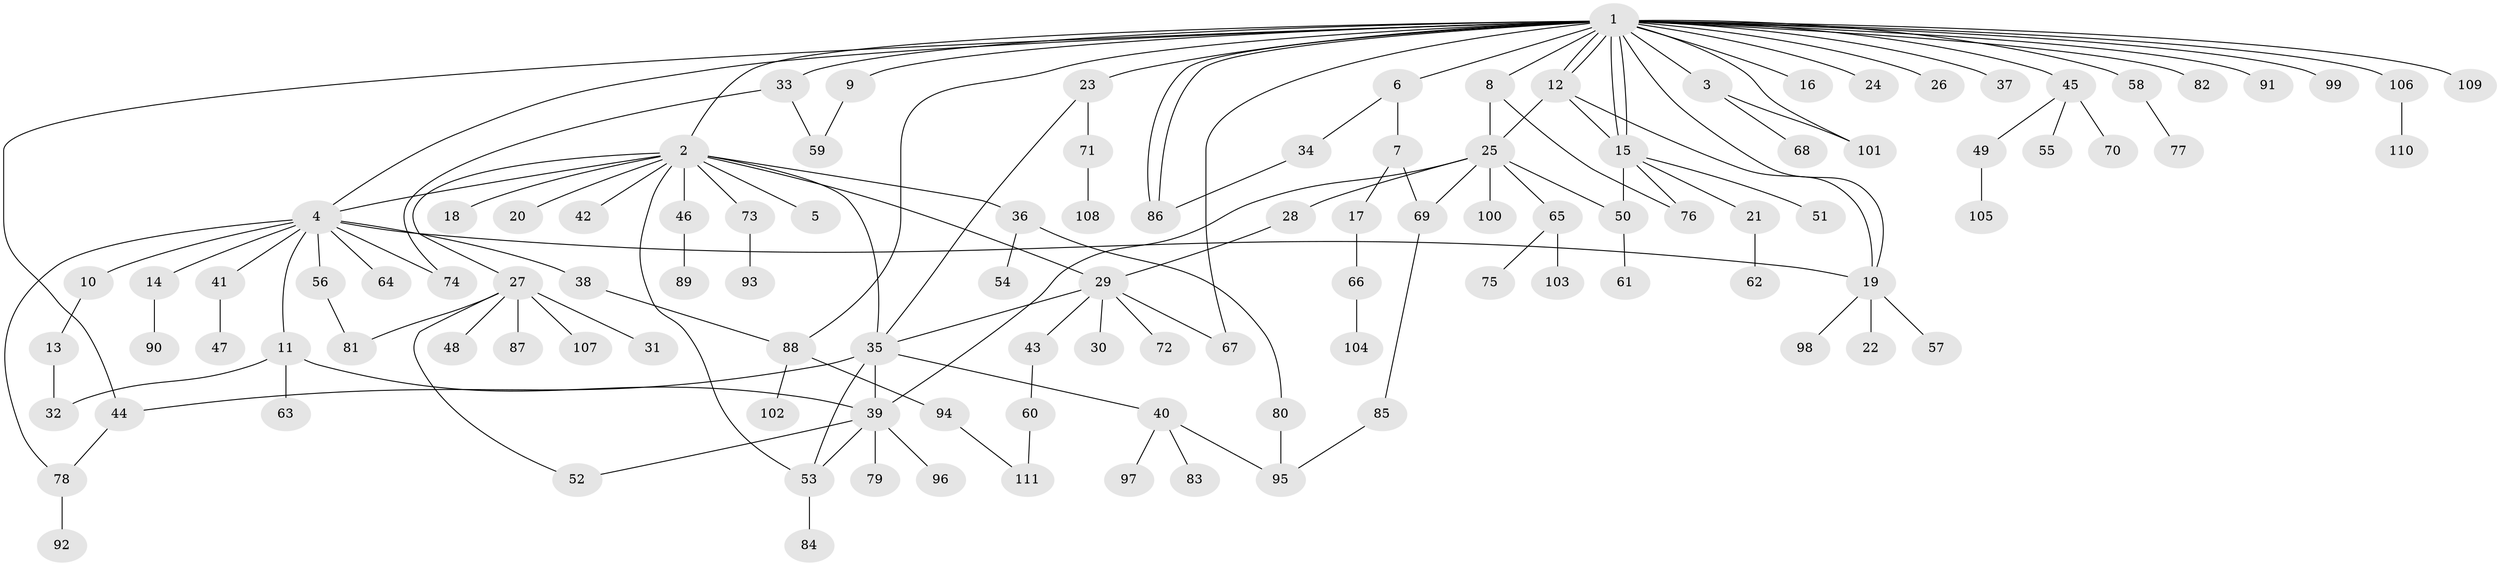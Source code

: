 // coarse degree distribution, {23: 0.022727272727272728, 11: 0.045454545454545456, 2: 0.22727272727272727, 9: 0.045454545454545456, 1: 0.5909090909090909, 5: 0.022727272727272728, 3: 0.045454545454545456}
// Generated by graph-tools (version 1.1) at 2025/18/03/04/25 18:18:02]
// undirected, 111 vertices, 142 edges
graph export_dot {
graph [start="1"]
  node [color=gray90,style=filled];
  1;
  2;
  3;
  4;
  5;
  6;
  7;
  8;
  9;
  10;
  11;
  12;
  13;
  14;
  15;
  16;
  17;
  18;
  19;
  20;
  21;
  22;
  23;
  24;
  25;
  26;
  27;
  28;
  29;
  30;
  31;
  32;
  33;
  34;
  35;
  36;
  37;
  38;
  39;
  40;
  41;
  42;
  43;
  44;
  45;
  46;
  47;
  48;
  49;
  50;
  51;
  52;
  53;
  54;
  55;
  56;
  57;
  58;
  59;
  60;
  61;
  62;
  63;
  64;
  65;
  66;
  67;
  68;
  69;
  70;
  71;
  72;
  73;
  74;
  75;
  76;
  77;
  78;
  79;
  80;
  81;
  82;
  83;
  84;
  85;
  86;
  87;
  88;
  89;
  90;
  91;
  92;
  93;
  94;
  95;
  96;
  97;
  98;
  99;
  100;
  101;
  102;
  103;
  104;
  105;
  106;
  107;
  108;
  109;
  110;
  111;
  1 -- 2;
  1 -- 3;
  1 -- 4;
  1 -- 6;
  1 -- 8;
  1 -- 9;
  1 -- 12;
  1 -- 12;
  1 -- 15;
  1 -- 15;
  1 -- 16;
  1 -- 19;
  1 -- 23;
  1 -- 24;
  1 -- 26;
  1 -- 33;
  1 -- 37;
  1 -- 44;
  1 -- 45;
  1 -- 58;
  1 -- 67;
  1 -- 82;
  1 -- 86;
  1 -- 86;
  1 -- 88;
  1 -- 91;
  1 -- 99;
  1 -- 101;
  1 -- 106;
  1 -- 109;
  2 -- 4;
  2 -- 5;
  2 -- 18;
  2 -- 20;
  2 -- 27;
  2 -- 29;
  2 -- 35;
  2 -- 36;
  2 -- 42;
  2 -- 46;
  2 -- 53;
  2 -- 73;
  3 -- 68;
  3 -- 101;
  4 -- 10;
  4 -- 11;
  4 -- 14;
  4 -- 19;
  4 -- 38;
  4 -- 41;
  4 -- 56;
  4 -- 64;
  4 -- 74;
  4 -- 78;
  6 -- 7;
  6 -- 34;
  7 -- 17;
  7 -- 69;
  8 -- 25;
  8 -- 76;
  9 -- 59;
  10 -- 13;
  11 -- 32;
  11 -- 39;
  11 -- 63;
  12 -- 15;
  12 -- 19;
  12 -- 25;
  13 -- 32;
  14 -- 90;
  15 -- 21;
  15 -- 50;
  15 -- 51;
  15 -- 76;
  17 -- 66;
  19 -- 22;
  19 -- 57;
  19 -- 98;
  21 -- 62;
  23 -- 35;
  23 -- 71;
  25 -- 28;
  25 -- 39;
  25 -- 50;
  25 -- 65;
  25 -- 69;
  25 -- 100;
  27 -- 31;
  27 -- 48;
  27 -- 52;
  27 -- 81;
  27 -- 87;
  27 -- 107;
  28 -- 29;
  29 -- 30;
  29 -- 35;
  29 -- 43;
  29 -- 67;
  29 -- 72;
  33 -- 59;
  33 -- 74;
  34 -- 86;
  35 -- 39;
  35 -- 40;
  35 -- 44;
  35 -- 53;
  36 -- 54;
  36 -- 80;
  38 -- 88;
  39 -- 52;
  39 -- 53;
  39 -- 79;
  39 -- 96;
  40 -- 83;
  40 -- 95;
  40 -- 97;
  41 -- 47;
  43 -- 60;
  44 -- 78;
  45 -- 49;
  45 -- 55;
  45 -- 70;
  46 -- 89;
  49 -- 105;
  50 -- 61;
  53 -- 84;
  56 -- 81;
  58 -- 77;
  60 -- 111;
  65 -- 75;
  65 -- 103;
  66 -- 104;
  69 -- 85;
  71 -- 108;
  73 -- 93;
  78 -- 92;
  80 -- 95;
  85 -- 95;
  88 -- 94;
  88 -- 102;
  94 -- 111;
  106 -- 110;
}
